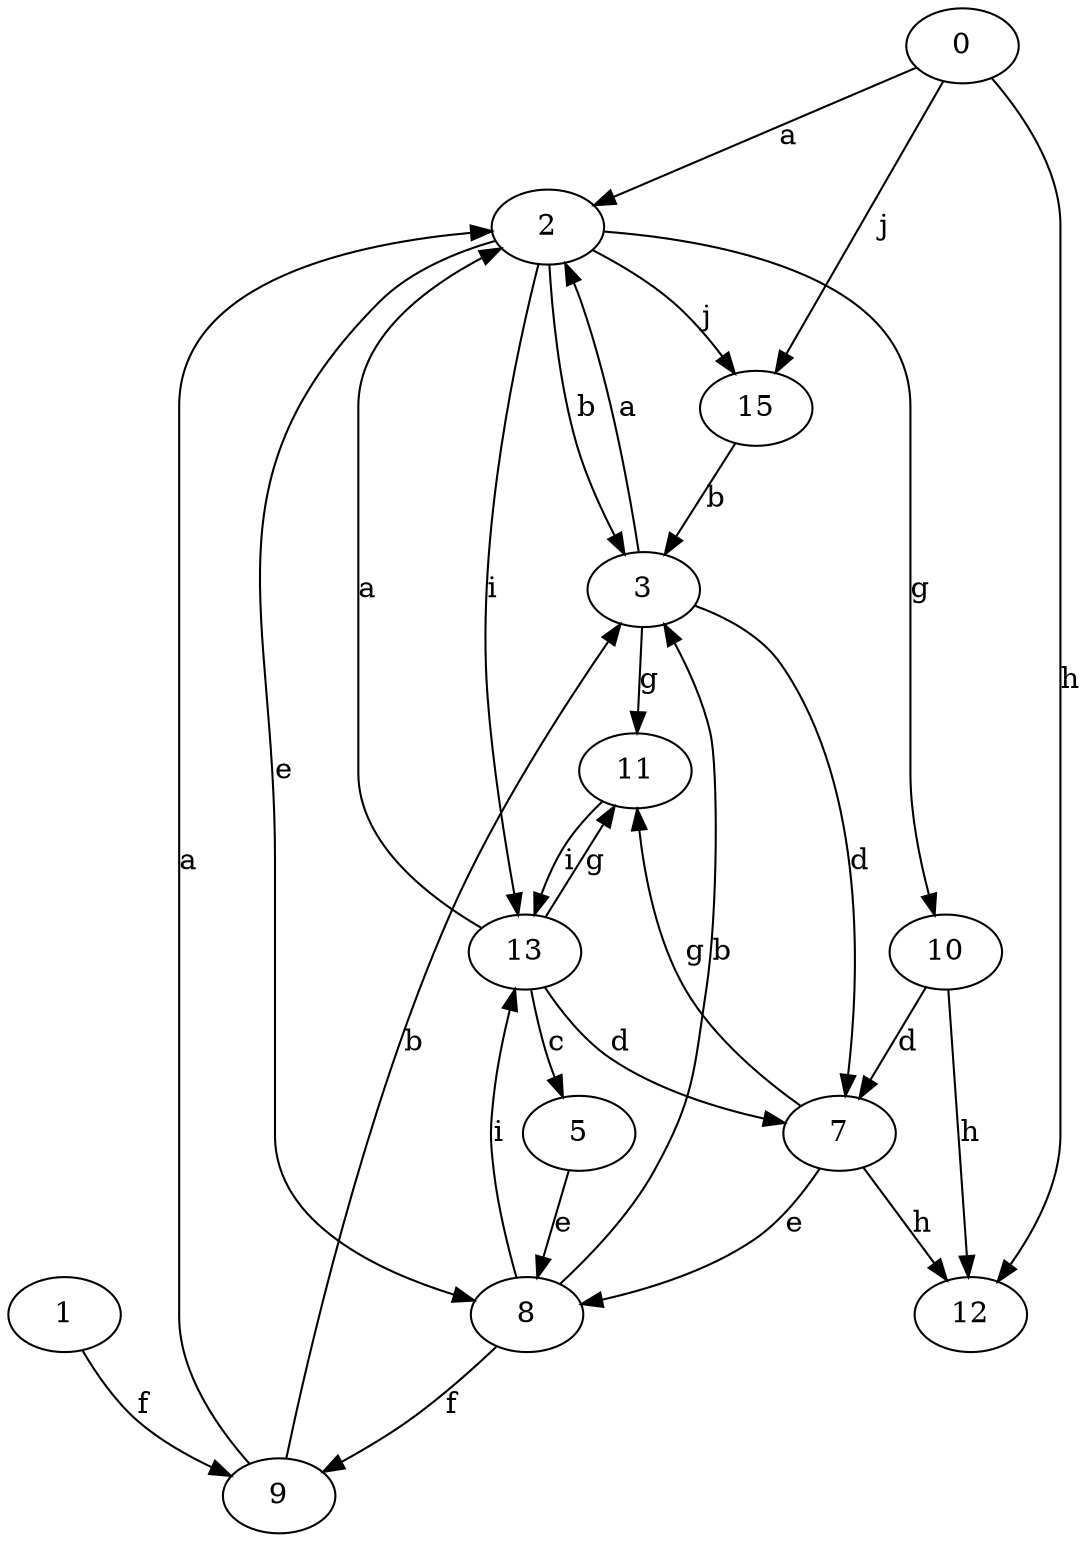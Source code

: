 strict digraph  {
2;
0;
3;
5;
7;
1;
8;
9;
10;
11;
12;
13;
15;
2 -> 3  [label=b];
2 -> 8  [label=e];
2 -> 10  [label=g];
2 -> 13  [label=i];
2 -> 15  [label=j];
0 -> 2  [label=a];
0 -> 12  [label=h];
0 -> 15  [label=j];
3 -> 2  [label=a];
3 -> 7  [label=d];
3 -> 11  [label=g];
5 -> 8  [label=e];
7 -> 8  [label=e];
7 -> 11  [label=g];
7 -> 12  [label=h];
1 -> 9  [label=f];
8 -> 3  [label=b];
8 -> 9  [label=f];
8 -> 13  [label=i];
9 -> 2  [label=a];
9 -> 3  [label=b];
10 -> 7  [label=d];
10 -> 12  [label=h];
11 -> 13  [label=i];
13 -> 2  [label=a];
13 -> 5  [label=c];
13 -> 7  [label=d];
13 -> 11  [label=g];
15 -> 3  [label=b];
}
